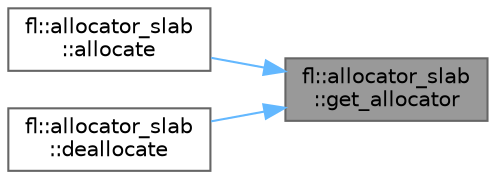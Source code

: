 digraph "fl::allocator_slab::get_allocator"
{
 // INTERACTIVE_SVG=YES
 // LATEX_PDF_SIZE
  bgcolor="transparent";
  edge [fontname=Helvetica,fontsize=10,labelfontname=Helvetica,labelfontsize=10];
  node [fontname=Helvetica,fontsize=10,shape=box,height=0.2,width=0.4];
  rankdir="RL";
  Node1 [id="Node000001",label="fl::allocator_slab\l::get_allocator",height=0.2,width=0.4,color="gray40", fillcolor="grey60", style="filled", fontcolor="black",tooltip=" "];
  Node1 -> Node2 [id="edge1_Node000001_Node000002",dir="back",color="steelblue1",style="solid",tooltip=" "];
  Node2 [id="Node000002",label="fl::allocator_slab\l::allocate",height=0.2,width=0.4,color="grey40", fillcolor="white", style="filled",URL="$d2/d79/classfl_1_1allocator__slab_a6f69158e7ec53727a0bd267440884494.html#a6f69158e7ec53727a0bd267440884494",tooltip=" "];
  Node1 -> Node3 [id="edge2_Node000001_Node000003",dir="back",color="steelblue1",style="solid",tooltip=" "];
  Node3 [id="Node000003",label="fl::allocator_slab\l::deallocate",height=0.2,width=0.4,color="grey40", fillcolor="white", style="filled",URL="$d2/d79/classfl_1_1allocator__slab_a8dc1c6f0c2444649cc3ee753ebe9999a.html#a8dc1c6f0c2444649cc3ee753ebe9999a",tooltip=" "];
}
